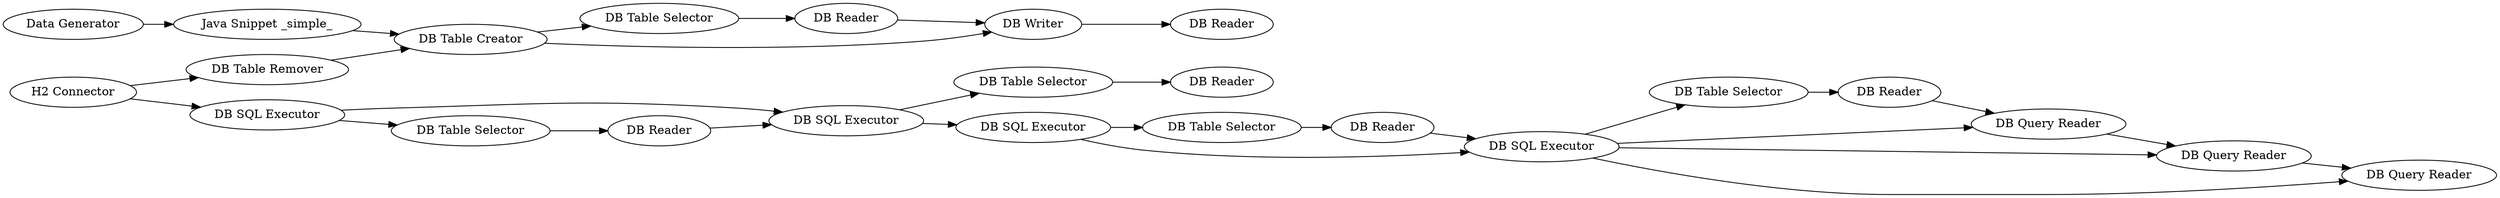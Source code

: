 digraph {
	1871 -> 75
	70 -> 1872
	1871 -> 72
	2 -> 68
	1864 -> 1865
	3 -> 1859
	1862 -> 1863
	1870 -> 1873
	68 -> 1871
	74 -> 1859
	1866 -> 1867
	1859 -> 1860
	1865 -> 1866
	1867 -> 1869
	1860 -> 1861
	1869 -> 1870
	1865 -> 1873
	1859 -> 1862
	1872 -> 1871
	3 -> 73
	1863 -> 1864
	1862 -> 1865
	1865 -> 1870
	75 -> 76
	72 -> 71
	1865 -> 1869
	2 -> 3
	73 -> 74
	71 -> 75
	1866 [label="DB Table Selector"]
	74 [label="DB Reader"]
	1867 [label="DB Reader"]
	1860 [label="DB Table Selector"]
	3 [label="DB SQL Executor"]
	1865 [label="DB SQL Executor"]
	1861 [label="DB Reader"]
	1863 [label="DB Table Selector"]
	1869 [label="DB Query Reader"]
	1862 [label="DB SQL Executor"]
	75 [label="DB Writer"]
	1859 [label="DB SQL Executor"]
	1872 [label="Java Snippet _simple_"]
	68 [label="DB Table Remover"]
	72 [label="DB Table Selector"]
	1873 [label="DB Query Reader"]
	76 [label="DB Reader"]
	1870 [label="DB Query Reader"]
	1864 [label="DB Reader"]
	70 [label="Data Generator"]
	71 [label="DB Reader"]
	1871 [label="DB Table Creator"]
	73 [label="DB Table Selector"]
	2 [label="H2 Connector"]
	rankdir=LR
}
